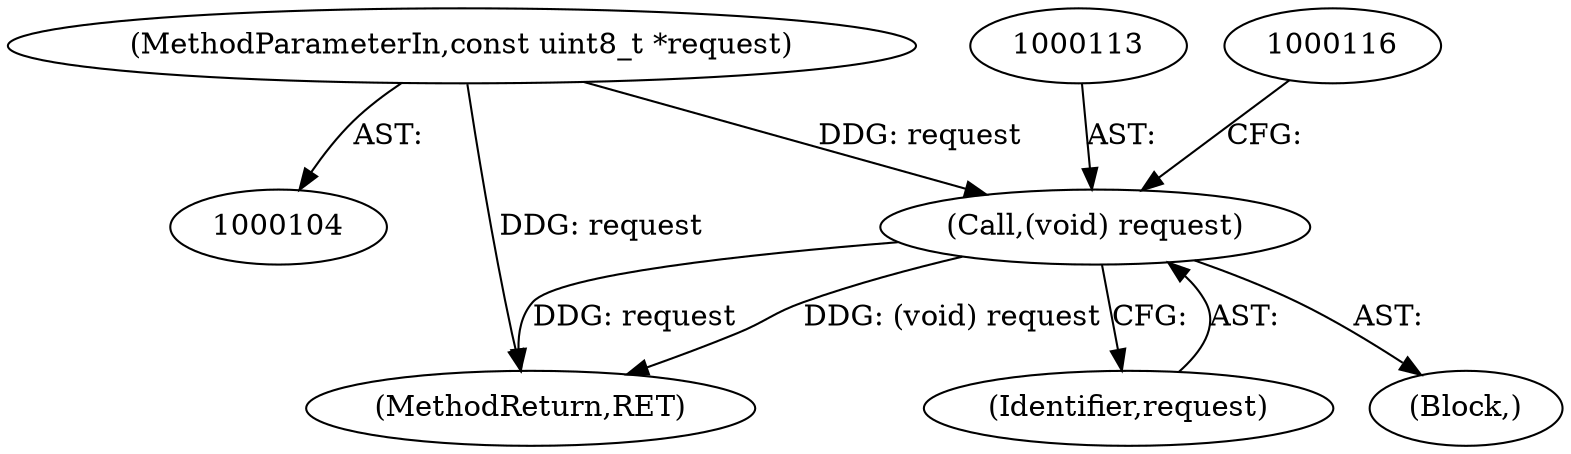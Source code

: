 digraph "0_tor_09ea89764a4d3a907808ed7d4fe42abfe64bd486@pointer" {
"1000106" [label="(MethodParameterIn,const uint8_t *request)"];
"1000112" [label="(Call,(void) request)"];
"1000108" [label="(Block,)"];
"1000231" [label="(MethodReturn,RET)"];
"1000112" [label="(Call,(void) request)"];
"1000106" [label="(MethodParameterIn,const uint8_t *request)"];
"1000114" [label="(Identifier,request)"];
"1000106" -> "1000104"  [label="AST: "];
"1000106" -> "1000231"  [label="DDG: request"];
"1000106" -> "1000112"  [label="DDG: request"];
"1000112" -> "1000108"  [label="AST: "];
"1000112" -> "1000114"  [label="CFG: "];
"1000113" -> "1000112"  [label="AST: "];
"1000114" -> "1000112"  [label="AST: "];
"1000116" -> "1000112"  [label="CFG: "];
"1000112" -> "1000231"  [label="DDG: request"];
"1000112" -> "1000231"  [label="DDG: (void) request"];
}
